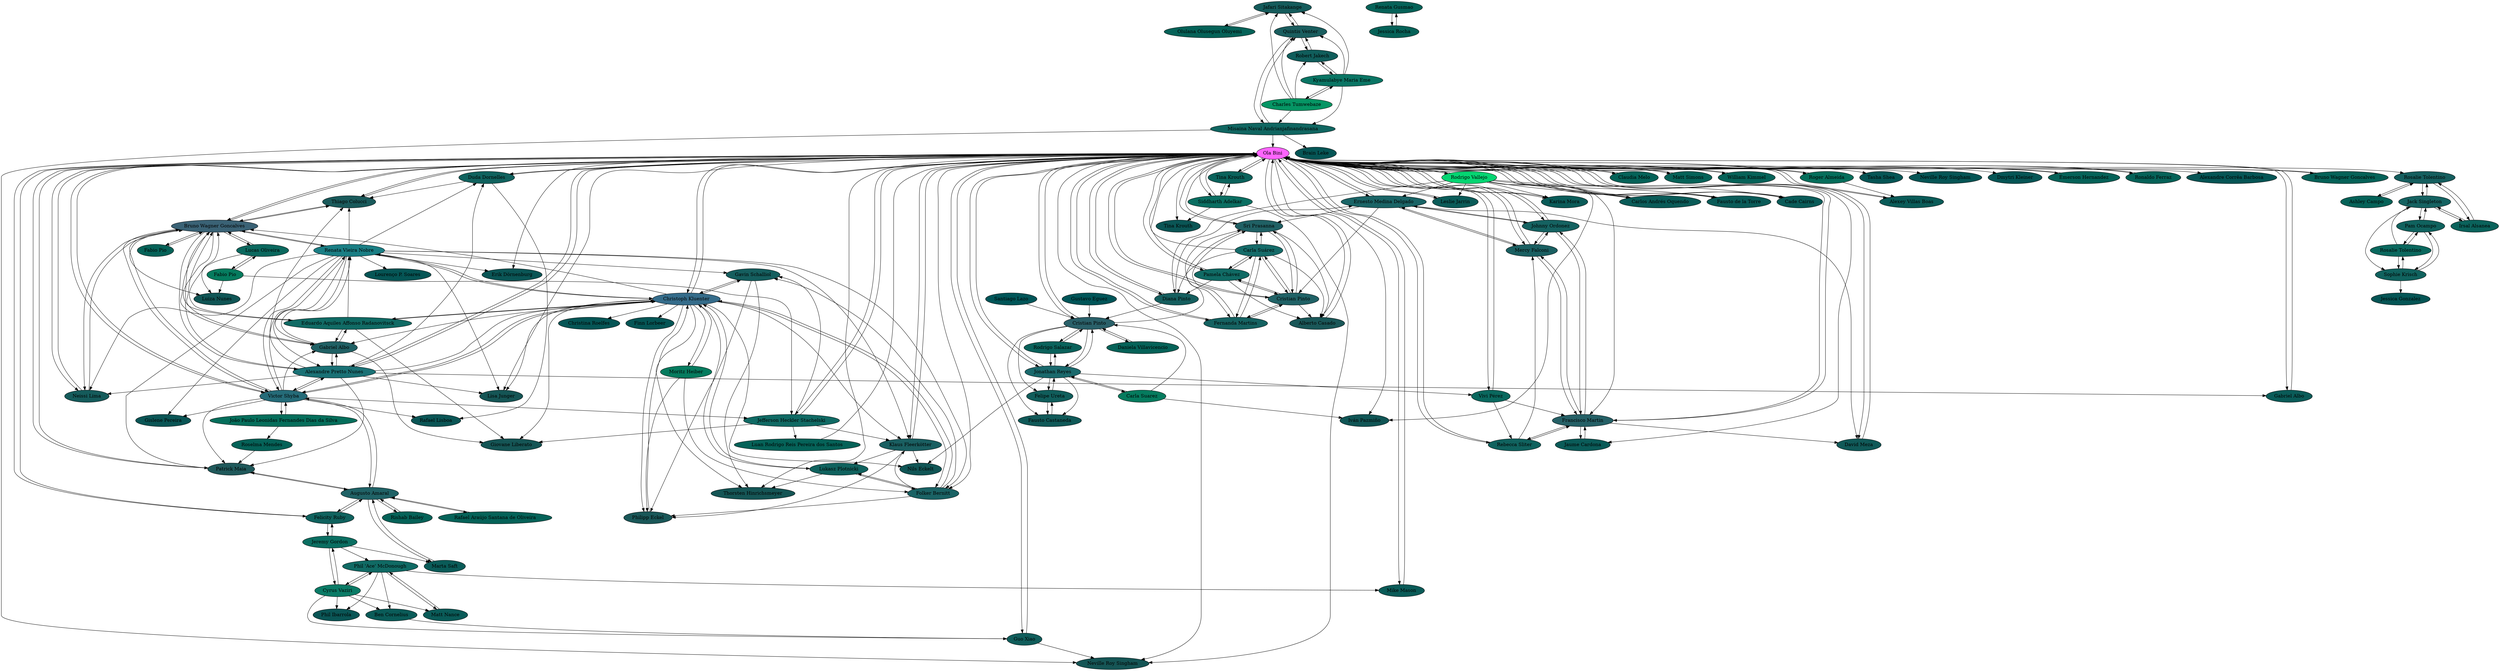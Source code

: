 digraph "Keyring Statistics" {
overlap=scale
splines=true
sep=.1
//10
node [style=filled]
//4 2 0.0833333333333333,0.358333333333333,0.35632183908046
"96F7C727" [fillcolor="0.498780912574016,0.767441860465116,0.358333333333333",label="Jafari Sitakange"]
//4 3 0.0833333333333333,0.370833333333333,0.367816091954023
"143052D0" [fillcolor="0.498250874562719,0.775280898876405,0.370833333333333",label="Gavin Schalliol"]
//1 1 0.0208333333333333,0.383333333333333,0.344827586206897
"82017E7E" [fillcolor="0.48229620821773,0.945652173913044,0.383333333333333",label="Renata Gusmao"]
//3 2 0.0625,0.366666666666667,0.35632183908046
"1F6C72FE" [fillcolor="0.494331601322626,0.829545454545455,0.366666666666667",label="Guo Xiao"]
//2 3 0.0416666666666667,0.408333333333333,0.367816091954023
"2ACCE022" [fillcolor="0.481583072100313,0.897959183673469,0.408333333333333",label="Rosalie Tolentino"]
//5 6 0.104166666666667,0.393333333333333,0.402298850574713
"275BDB05" [fillcolor="0.505012048192771,0.741071428571428,0.402298850574713",label="Ernesto Medina Delgado"]
//2 2 0.0416666666666667,0.383333333333333,0.35632183908046
"AD431B2F" [fillcolor="0.486823661340062,0.891304347826087,0.383333333333333",label="Rodrigo Salazar"]
//3 5 0.0625,0.416666666666667,0.390804597701149
"6C69CC5D" [fillcolor="0.487829614604463,0.85,0.416666666666667",label="Phil 'Ace' McDonough"]
//3 0 0.0625,0.333333333333333,0.333333333333333
"ECBAC7CB" [fillcolor="0.5,0.8125,0.333333333333333",label="Luiza Nunes"]
//2 2 0.0416666666666667,0.383333333333333,0.35632183908046
"32DAB0BC" [fillcolor="0.486823661340062,0.891304347826087,0.383333333333333",label="Tina Krouth"]
//1 2 0.0208333333333333,0.433333333333333,0.35632183908046
"14CE2DBE" [fillcolor="0.468884244746314,0.951923076923077,0.433333333333333",label="João Paulo Leonidas Fernandes Dias da Silva"]
//4 7 0.0833333333333333,0.420833333333333,0.413793103448276
"433416A1" [fillcolor="0.496523343266638,0.801980198019802,0.420833333333333",label="Carla Suárez"]
//1 1 0.0208333333333333,0.383333333333333,0.344827586206897
"BC9085F1" [fillcolor="0.48229620821773,0.945652173913044,0.383333333333333",label="Ashley Campo"]
//1 1 0.0208333333333333,0.383333333333333,0.344827586206897
"83FD50D4" [fillcolor="0.48229620821773,0.945652173913044,0.383333333333333",label="Claudia Melo"]
//1 1 0.0208333333333333,0.383333333333333,0.344827586206897
"9CE6BE93" [fillcolor="0.48229620821773,0.945652173913044,0.383333333333333",label="Matt Simons"]
//48 58 1,0.39375,1
"BB77E554" [fillcolor="0.833333333333333,0.60625,1",label="Ola Bini"]
//1 0 0.0208333333333333,0.333333333333333,0.333333333333333
"E9C6455B" [fillcolor="0.5,0.9375,0.333333333333333",label="Brain Leke"]
//3 3 0.0625,0.383333333333333,0.367816091954023
"44A7DFAF" [fillcolor="0.491939095387371,0.83695652173913,0.383333333333333",label="Duda Dornelles"]
//2 3 0.0416666666666667,0.408333333333333,0.367816091954023
"3200E052" [fillcolor="0.481583072100313,0.897959183673469,0.408333333333333",label="Lucas Oliveira"]
//1 1 0.0208333333333333,0.383333333333333,0.344827586206897
"AF294929" [fillcolor="0.48229620821773,0.945652173913044,0.383333333333333",label="William Kimmel"]
//2 1 0.0416666666666667,0.358333333333333,0.344827586206897
"30A587F0" [fillcolor="0.492891712038717,0.883720930232558,0.358333333333333",label="Alexey Villas Boas"]
//1 1 0.0208333333333333,0.383333333333333,0.344827586206897
"6CC4EE03" [fillcolor="0.48229620821773,0.945652173913044,0.383333333333333",label="Olulana Olusegun Oluyemi"]
//4 0 0.0833333333333333,0.333333333333333,0.333333333333333
"094AAA22" [fillcolor="0.5,0.75,0.333333333333333",label="Lisa Junger"]
//5 4 0.104166666666667,0.373333333333333,0.379310344827586
"DA52029D" [fillcolor="0.503620539599652,0.725378787878788,0.379310344827586",label="Klaus Fleerkötter"]
//2 1 0.0416666666666667,0.358333333333333,0.344827586206897
"27C9150E" [fillcolor="0.492891712038717,0.883720930232558,0.358333333333333",label="Marta Saft"]
//1 0 0.0208333333333333,0.333333333333333,0.333333333333333
"1685A6CC" [fillcolor="0.5,0.9375,0.333333333333333",label="Jessica Gonzalez"]
//6 6 0.125,0.383333333333333,0.402298850574713
"F72BB51D" [fillcolor="0.51139896373057,0.689285714285714,0.402298850574713",label="Augusto Amaral"]
//5 5 0.104166666666667,0.383333333333333,0.390804597701149
"DE05EE51" [fillcolor="0.504344193817878,0.733455882352941,0.390804597701149",label="Folker Bernitt"]
//2 1 0.0416666666666667,0.358333333333333,0.344827586206897
"A3851924" [fillcolor="0.492891712038717,0.883720930232558,0.358333333333333",label="Leslie Jarrin"]
//1 0 0.0208333333333333,0.333333333333333,0.333333333333333
"6BCD81C9" [fillcolor="0.5,0.9375,0.333333333333333",label="Tasha Shea"]
//6 5 0.125,0.375,0.390804597701149
"7EEBFC35" [fillcolor="0.50990990990991,0.680147058823529,0.390804597701149",label="Gabriel Albo"]
//1 3 0.0208333333333333,0.483333333333333,0.367816091954023
"E3423DE5" [fillcolor="0.458372165268717,0.956896551724138,0.483333333333333",label="Fabio Pio"]
//8 7 0.166666666666667,0.377083333333333,0.413793103448276
"6A6F3D96" [fillcolor="0.524757751937984,0.597222222222222,0.413793103448276",label="Cristian Pinto"]
//1 5 0.0208333333333333,0.583333333333333,0.390804597701149
"77149BE4" [fillcolor="0.442954448701575,0.964285714285714,0.583333333333333",label="Charles Tumwebaze"]
//3 3 0.0625,0.383333333333333,0.367816091954023
"9C533C4A" [fillcolor="0.491939095387371,0.83695652173913,0.383333333333333",label="Rebecca Sliter"]
//2 1 0.0416666666666667,0.358333333333333,0.344827586206897
"F82DC982" [fillcolor="0.492891712038717,0.883720930232558,0.358333333333333",label="Matt Nance"]
//1 3 0.0208333333333333,0.483333333333333,0.367816091954023
"F760FC8E" [fillcolor="0.458372165268717,0.956896551724138,0.483333333333333",label="Carla Suarez"]
//1 1 0.0208333333333333,0.383333333333333,0.344827586206897
"C30A0B2E" [fillcolor="0.48229620821773,0.945652173913044,0.383333333333333",label="Fabio Pio"]
//3 0 0.0625,0.333333333333333,0.333333333333333
"5CF42AA7" [fillcolor="0.5,0.8125,0.333333333333333",label="Nils Eckelt"]
//1 3 0.0208333333333333,0.483333333333333,0.367816091954023
"F75C32B1" [fillcolor="0.458372165268717,0.956896551724138,0.483333333333333",label="Moritz Heiber"]
//4 0 0.0833333333333333,0.333333333333333,0.333333333333333
"33D1CE78" [fillcolor="0.5,0.75,0.333333333333333",label="Giovane Liberato"]
//7 6 0.145833333333333,0.376190476190476,0.402298850574713
"408C215D" [fillcolor="0.516966786714686,0.6375,0.402298850574713",label="Francisco Martin"]
//2 4 0.0416666666666667,0.433333333333333,0.379310344827586
"26CAC048" [fillcolor="0.477011494252874,0.903846153846154,0.433333333333333",label="Jeremy Gordon"]
//1 0 0.0208333333333333,0.333333333333333,0.333333333333333
"BF379367" [fillcolor="0.5,0.9375,0.333333333333333",label="Christina Roelfes"]
//2 5 0.0416666666666667,0.458333333333333,0.390804597701149
"6F79F0AE" [fillcolor="0.472988505747126,0.909090909090909,0.458333333333333",label="Kyamulabye Maria Eme"]
//1 1 0.0208333333333333,0.383333333333333,0.344827586206897
"23D88464" [fillcolor="0.48229620821773,0.945652173913044,0.383333333333333",label="Luan Rodrigo Reis Pereira dos Santos"]
//3 3 0.0625,0.383333333333333,0.367816091954023
"154EB853" [fillcolor="0.491939095387371,0.83695652173913,0.383333333333333",label="Pam Ocampo"]
//4 4 0.0833333333333333,0.383333333333333,0.379310344827586
"76D502DD" [fillcolor="0.497765006385696,0.782608695652174,0.383333333333333",label="Jack Singleton"]
//0 1 0,0.333333333333333,0.344827586206897
"4F394673" [fillcolor="0.505555555555556,1,0.344827586206897",label="Santiago Lazo"]
//3 3 0.0625,0.383333333333333,0.367816091954023
"8560BFB4" [fillcolor="0.491939095387371,0.83695652173913,0.383333333333333",label="Sophie Krisch"]
//5 4 0.104166666666667,0.373333333333333,0.379310344827586
"678B6A68" [fillcolor="0.503620539599652,0.725378787878788,0.379310344827586",label="Mercy Falconi"]
//2 0 0.0416666666666667,0.333333333333333,0.333333333333333
"4C1FE8B6" [fillcolor="0.5,0.875,0.333333333333333",label="Gislene Pereira"]
//1 0 0.0208333333333333,0.333333333333333,0.333333333333333
"628DD739" [fillcolor="0.5,0.9375,0.333333333333333",label="Neville Roy Singham"]
//1 0 0.0208333333333333,0.333333333333333,0.333333333333333
"95B82AC8" [fillcolor="0.5,0.9375,0.333333333333333",label="Lourenço P. Soares"]
//5 11 0.104166666666667,0.443333333333333,0.459770114942529
"1E9988C4" [fillcolor="0.507703703703704,0.7734375,0.459770114942529",label="Alexandre Pretto Nunes"]
//3 1 0.0625,0.35,0.344827586206897
"42888BA8" [fillcolor="0.497001499250375,0.821428571428571,0.35",label="Fausto Castaneda"]
//3 1 0.0625,0.35,0.344827586206897
"B3DED49D" [fillcolor="0.497001499250375,0.821428571428571,0.35",label="David Meza"]
//1 0 0.0208333333333333,0.333333333333333,0.333333333333333
"A138D402" [fillcolor="0.5,0.9375,0.333333333333333",label="Finn Lorbeer"]
//3 0 0.0625,0.333333333333333,0.333333333333333
"A0203DEC" [fillcolor="0.5,0.8125,0.333333333333333",label="Iván Pazmiño"]
//5 3 0.104166666666667,0.363333333333333,0.367816091954023
"F6B5BFEE" [fillcolor="0.50283378746594,0.716796875,0.367816091954023",label="Quintis Venter"]
//2 1 0.0416666666666667,0.358333333333333,0.344827586206897
"0C4FB618" [fillcolor="0.492891712038717,0.883720930232558,0.358333333333333",label="Gabriel Albo"]
//11 11 0.229166666666667,0.383333333333333,0.459770114942529
"3E1C038B" [fillcolor="0.555244029075805,0.5015625,0.459770114942529",label="Bruno Wagner Goncalves"]
//4 4 0.0833333333333333,0.383333333333333,0.379310344827586
"E46BAEF6" [fillcolor="0.497765006385696,0.782608695652174,0.383333333333333",label="Fernanda Martins"]
//6 2 0.125,0.35,0.35632183908046
"703AEE4B" [fillcolor="0.504554865424431,0.649193548387097,0.35632183908046",label="Patrick Maia"]
//6 5 0.125,0.375,0.390804597701149
"3CFD49C8" [fillcolor="0.50990990990991,0.680147058823529,0.390804597701149",label="Sri Prasanna"]
//7 12 0.145833333333333,0.419047619047619,0.471264367816092
"8537F8E3" [fillcolor="0.526742352570167,0.690548780487805,0.471264367816092",label="Victor Shyba"]
//2 1 0.0416666666666667,0.358333333333333,0.344827586206897
"C6007297" [fillcolor="0.492891712038717,0.883720930232558,0.358333333333333",label="Karina Mora"]
//2 0 0.0416666666666667,0.333333333333333,0.333333333333333
"C060A870" [fillcolor="0.5,0.875,0.333333333333333",label="Rafael Lisboa"]
//1 0 0.0208333333333333,0.333333333333333,0.333333333333333
"9EBB18F4" [fillcolor="0.5,0.9375,0.333333333333333",label="Dmytri Kleiner"]
//1 1 0.0208333333333333,0.383333333333333,0.344827586206897
"A5DF2A8E" [fillcolor="0.48229620821773,0.945652173913044,0.383333333333333",label="Émerson Hernandez"]
//3 3 0.0625,0.383333333333333,0.367816091954023
"813DE512" [fillcolor="0.491939095387371,0.83695652173913,0.383333333333333",label="Lukasz Plotnicki"]
//1 1 0.0208333333333333,0.383333333333333,0.344827586206897
"EA5C7C4F" [fillcolor="0.48229620821773,0.945652173913044,0.383333333333333",label="Ronaldo Ferraz"]
//2 1 0.0416666666666667,0.358333333333333,0.344827586206897
"323E6F0D" [fillcolor="0.492891712038717,0.883720930232558,0.358333333333333",label="Jaume Cardona"]
//2 0 0.0416666666666667,0.333333333333333,0.333333333333333
"DACB5766" [fillcolor="0.5,0.875,0.333333333333333",label="Phil Ibarrola"]
//1 1 0.0208333333333333,0.383333333333333,0.344827586206897
"9B8676C9" [fillcolor="0.48229620821773,0.945652173913044,0.383333333333333",label="Rishab Bailey"]
//2 1 0.0416666666666667,0.358333333333333,0.344827586206897
"CBF793AD" [fillcolor="0.492891712038717,0.883720930232558,0.358333333333333",label="Carlos Andrés Oquendo"]
//1 1 0.0208333333333333,0.383333333333333,0.344827586206897
"02670419" [fillcolor="0.48229620821773,0.945652173913044,0.383333333333333",label="Jessica Rocha"]
//2 6 0.0416666666666667,0.483333333333333,0.402298850574713
"53BE59A7" [fillcolor="0.469420949902407,0.913793103448276,0.483333333333333",label="Cyrus Vaziri"]
//2 1 0.0416666666666667,0.358333333333333,0.344827586206897
"70BBBD1B" [fillcolor="0.492891712038717,0.883720930232558,0.358333333333333",label="Fausto de la Torre"]
//3 4 0.0625,0.4,0.379310344827586
"B7E33CAD" [fillcolor="0.48978288633461,0.84375,0.4",label="Misaina Naval Andrianjafinandrasana"]
//6 6 0.125,0.383333333333333,0.402298850574713
"AFF4D130" [fillcolor="0.51139896373057,0.689285714285714,0.402298850574713",label="Cristian Pinto"]
//2 2 0.0416666666666667,0.383333333333333,0.35632183908046
"E2AC7303" [fillcolor="0.486823661340062,0.891304347826087,0.383333333333333",label="Irsal Alsanea"]
//4 0 0.0833333333333333,0.333333333333333,0.333333333333333
"743A8C7E" [fillcolor="0.5,0.75,0.333333333333333",label="Neville Roy Singham"]
//3 5 0.0625,0.416666666666667,0.390804597701149
"36277123" [fillcolor="0.487829614604463,0.85,0.416666666666667",label="Jefferson Heckler Stachelski"]
//1 1 0.0208333333333333,0.383333333333333,0.344827586206897
"00CDA795" [fillcolor="0.48229620821773,0.945652173913044,0.383333333333333",label="Rafael Araújo Santana de Oliveira"]
//1 10 0.0208333333333333,0.833333333333333,0.448275862068966
"BD55253B" [fillcolor="0.421013852048335,0.975,0.833333333333333",label="Rodrigo Vallejo"]
//1 1 0.0208333333333333,0.383333333333333,0.344827586206897
"1957D785" [fillcolor="0.48229620821773,0.945652173913044,0.383333333333333",label="Daniela Villavicencio"]
//1 0 0.0208333333333333,0.333333333333333,0.333333333333333
"6DE45F17" [fillcolor="0.5,0.9375,0.333333333333333",label="Alexandre Corrêa Barbosa"]
//4 3 0.0833333333333333,0.370833333333333,0.367816091954023
"1064CCCF" [fillcolor="0.498250874562719,0.775280898876405,0.370833333333333",label="Diana Pinto"]
//4 2 0.0833333333333333,0.358333333333333,0.35632183908046
"66C99327" [fillcolor="0.498780912574016,0.767441860465116,0.358333333333333",label="Neissi Lima"]
//3 3 0.0625,0.383333333333333,0.367816091954023
"519405B2" [fillcolor="0.491939095387371,0.83695652173913,0.383333333333333",label="Felicity Ruby"]
//2 4 0.0416666666666667,0.433333333333333,0.379310344827586
"042D4486" [fillcolor="0.477011494252874,0.903846153846154,0.433333333333333",label="Siddharth Adelkar"]
//3 2 0.0625,0.366666666666667,0.35632183908046
"BDC09B8D" [fillcolor="0.494331601322626,0.829545454545455,0.366666666666667",label="Felipe Ureta"]
//2 1 0.0416666666666667,0.358333333333333,0.344827586206897
"52A07C26" [fillcolor="0.492891712038717,0.883720930232558,0.358333333333333",label="Cade Cairns"]
//1 2 0.0208333333333333,0.433333333333333,0.35632183908046
"FDB6EA6C" [fillcolor="0.468884244746314,0.951923076923077,0.433333333333333",label="Roger Almeida"]
//2 0 0.0416666666666667,0.333333333333333,0.333333333333333
"9712FFE8" [fillcolor="0.5,0.875,0.333333333333333",label="Tina Krouth"]
//5 8 0.104166666666667,0.413333333333333,0.425287356321839
"141C1EBE" [fillcolor="0.5062043251305,0.755067567567568,0.425287356321839",label="Jonathan Reyes"]
//2 3 0.0416666666666667,0.408333333333333,0.367816091954023
"E62BFC43" [fillcolor="0.481583072100313,0.897959183673469,0.408333333333333",label="Vivi Pérez"]
//4 0 0.0833333333333333,0.333333333333333,0.333333333333333
"445A6930" [fillcolor="0.5,0.75,0.333333333333333",label="Thorsten Hinrichsmeyer"]
//5 1 0.104166666666667,0.343333333333333,0.344827586206897
"7E93770F" [fillcolor="0.501034825870647,0.697916666666667,0.344827586206897",label="Alberto Casado"]
//10 18 0.208333333333333,0.423333333333333,0.540229885057471
"E9691A14" [fillcolor="0.558701298701299,0.61436170212766,0.540229885057471",label="Christoph Kluenter"]
//2 1 0.0416666666666667,0.358333333333333,0.344827586206897
"48577D6B" [fillcolor="0.492891712038717,0.883720930232558,0.358333333333333",label="Ben Cornelius"]
//0 1 0,0.333333333333333,0.344827586206897
"C2D9A3D7" [fillcolor="0.505555555555556,1,0.344827586206897",label="Gustavo Eguez"]
//1 1 0.0208333333333333,0.383333333333333,0.344827586206897
"6B9A6F2D" [fillcolor="0.48229620821773,0.945652173913044,0.383333333333333",label="Roselma Mendes"]
//3 5 0.0625,0.416666666666667,0.390804597701149
"64870192" [fillcolor="0.487829614604463,0.85,0.416666666666667",label="Eduardo Aquiles Affonso Radanovitsck"]
//3 5 0.0625,0.416666666666667,0.390804597701149
"4A857BA4" [fillcolor="0.487829614604463,0.85,0.416666666666667",label="Pamela Chávez"]
//5 2 0.104166666666667,0.353333333333333,0.35632183908046
"3B27C5E2" [fillcolor="0.501975308641975,0.707661290322581,0.35632183908046",label="Thiago Colucci"]
//5 16 0.104166666666667,0.493333333333333,0.517241379310345
"33E3BF7A" [fillcolor="0.509646376811594,0.798611111111111,0.517241379310345",label="Renata Vieira Nobre"]
//4 4 0.0833333333333333,0.383333333333333,0.379310344827586
"F4A8A574" [fillcolor="0.497765006385696,0.782608695652174,0.383333333333333",label="Johnny Ordonez"]
//5 1 0.104166666666667,0.343333333333333,0.344827586206897
"80CFCE7E" [fillcolor="0.501034825870647,0.697916666666667,0.344827586206897",label="Philipp Eckel"]
//3 2 0.0625,0.366666666666667,0.35632183908046
"9496B716" [fillcolor="0.494331601322626,0.829545454545455,0.366666666666667",label="Robert Jakech"]
//2 1 0.0416666666666667,0.358333333333333,0.344827586206897
"1CD3507B" [fillcolor="0.492891712038717,0.883720930232558,0.358333333333333",label="Mike Mason"]
//4 3 0.0833333333333333,0.370833333333333,0.367816091954023
"875D87B9" [fillcolor="0.498250874562719,0.775280898876405,0.370833333333333",label="Rosalie Tolentino"]
//1 1 0.0208333333333333,0.383333333333333,0.344827586206897
"4889C853" [fillcolor="0.48229620821773,0.945652173913044,0.383333333333333",label="Bruno Wagner Goncalves"]
//2 0 0.0416666666666667,0.333333333333333,0.333333333333333
"AAEE5B5C" [fillcolor="0.5,0.875,0.333333333333333",label="Erik Dörnenburg"]
{ "F72BB51D" } -> "00CDA795"
{ "82017E7E" } -> "02670419"
{ "BB77E554" "32DAB0BC" } -> "042D4486"
{ "E9691A14" "1E9988C4" "BB77E554" "33E3BF7A" } -> "094AAA22"
{ "BB77E554" "1E9988C4" } -> "0C4FB618"
{ "433416A1" "BD55253B" "BB77E554" "4A857BA4" } -> "1064CCCF"
{ "F760FC8E" "AD431B2F" "BB77E554" "BDC09B8D" "6A6F3D96" } -> "141C1EBE"
{ "E9691A14" "36277123" "33E3BF7A" "DE05EE51" } -> "143052D0"
{ "8537F8E3" } -> "14CE2DBE"
{ "76D502DD" "2ACCE022" "8560BFB4" } -> "154EB853"
{ "8560BFB4" } -> "1685A6CC"
{ "6A6F3D96" } -> "1957D785"
{ "BB77E554" "6C69CC5D" } -> "1CD3507B"
{ "33E3BF7A" "BB77E554" "3E1C038B" "7EEBFC35" "8537F8E3" } -> "1E9988C4"
{ "48577D6B" "53BE59A7" "BB77E554" } -> "1F6C72FE"
{ "36277123" } -> "23D88464"
{ "519405B2" "53BE59A7" } -> "26CAC048"
{ "BD55253B" "BB77E554" "678B6A68" "1064CCCF" "F4A8A574" } -> "275BDB05"
{ "26CAC048" "F72BB51D" } -> "27C9150E"
{ "8560BFB4" "154EB853" } -> "2ACCE022"
{ "FDB6EA6C" "BB77E554" } -> "30A587F0"
{ "E3423DE5" "3E1C038B" } -> "3200E052"
{ "BB77E554" "408C215D" } -> "323E6F0D"
{ "BB77E554" "042D4486" } -> "32DAB0BC"
{ "7EEBFC35" "E9691A14" "36277123" "64870192" } -> "33D1CE78"
{ "E9691A14" "8537F8E3" "7EEBFC35" "3E1C038B" "64870192" } -> "33E3BF7A"
{ "E3423DE5" "8537F8E3" "BB77E554" } -> "36277123"
{ "33E3BF7A" "BB77E554" "3E1C038B" "1E9988C4" "44A7DFAF" } -> "3B27C5E2"
{ "E46BAEF6" "6A6F3D96" "AFF4D130" "275BDB05" "433416A1" "BB77E554" } -> "3CFD49C8"
{ "E9691A14" "8537F8E3" "3200E052" "1E9988C4" "66C99327" "64870192" "3B27C5E2" "33E3BF7A" "7EEBFC35" "BB77E554" "C30A0B2E" } -> "3E1C038B"
{ "F4A8A574" "E62BFC43" "BB77E554" "678B6A68" "9C533C4A" "BD55253B" "323E6F0D" } -> "408C215D"
{ "141C1EBE" "BDC09B8D" "6A6F3D96" } -> "42888BA8"
{ "E46BAEF6" "4A857BA4" "AFF4D130" "3CFD49C8" } -> "433416A1"
{ "813DE512" "BB77E554" "143052D0" "E9691A14" } -> "445A6930"
{ "1E9988C4" "BB77E554" "33E3BF7A" } -> "44A7DFAF"
{ "53BE59A7" "6C69CC5D" } -> "48577D6B"
{ "BB77E554" } -> "4889C853"
{ "433416A1" "BB77E554" "AFF4D130" } -> "4A857BA4"
{ "8537F8E3" "33E3BF7A" } -> "4C1FE8B6"
{ "F72BB51D" "26CAC048" "BB77E554" } -> "519405B2"
{ "BB77E554" "BD55253B" } -> "52A07C26"
{ "6C69CC5D" "26CAC048" } -> "53BE59A7"
{ "DA52029D" "E9691A14" "141C1EBE" } -> "5CF42AA7"
{ "BB77E554" } -> "628DD739"
{ "3E1C038B" "7EEBFC35" "E9691A14" } -> "64870192"
{ "3E1C038B" "BB77E554" "1E9988C4" "33E3BF7A" } -> "66C99327"
{ "F4A8A574" "408C215D" "275BDB05" "9C533C4A" "BB77E554" } -> "678B6A68"
{ "4F394673" "141C1EBE" "BB77E554" "C2D9A3D7" "F760FC8E" "AD431B2F" "1957D785" "1064CCCF" } -> "6A6F3D96"
{ "14CE2DBE" } -> "6B9A6F2D"
{ "BB77E554" } -> "6BCD81C9"
{ "F82DC982" "53BE59A7" "26CAC048" } -> "6C69CC5D"
{ "96F7C727" } -> "6CC4EE03"
{ "BB77E554" } -> "6DE45F17"
{ "9496B716" "77149BE4" } -> "6F79F0AE"
{ "F72BB51D" "1E9988C4" "BB77E554" "8537F8E3" "6B9A6F2D" "33E3BF7A" } -> "703AEE4B"
{ "BB77E554" "BD55253B" } -> "70BBBD1B"
{ "1F6C72FE" "B7E33CAD" "042D4486" "BB77E554" } -> "743A8C7E"
{ "E2AC7303" "2ACCE022" "154EB853" "875D87B9" } -> "76D502DD"
{ "6F79F0AE" } -> "77149BE4"
{ "3CFD49C8" "433416A1" "BB77E554" "4A857BA4" "AFF4D130" } -> "7E93770F"
{ "64870192" "33E3BF7A" "E9691A14" "1E9988C4" "3E1C038B" "8537F8E3" } -> "7EEBFC35"
{ "143052D0" "E9691A14" "DE05EE51" "DA52029D" "F75C32B1" } -> "80CFCE7E"
{ "DE05EE51" "DA52029D" "E9691A14" } -> "813DE512"
{ "02670419" } -> "82017E7E"
{ "BB77E554" } -> "83FD50D4"
{ "E9691A14" "F72BB51D" "BB77E554" "1E9988C4" "3E1C038B" "33E3BF7A" "14CE2DBE" } -> "8537F8E3"
{ "154EB853" "2ACCE022" "76D502DD" } -> "8560BFB4"
{ "BC9085F1" "BB77E554" "76D502DD" "E2AC7303" } -> "875D87B9"
{ "6F79F0AE" "F6B5BFEE" "77149BE4" } -> "9496B716"
{ "33E3BF7A" } -> "95B82AC8"
{ "6F79F0AE" "F6B5BFEE" "6CC4EE03" "77149BE4" } -> "96F7C727"
{ "BB77E554" "042D4486" } -> "9712FFE8"
{ "F72BB51D" } -> "9B8676C9"
{ "408C215D" "E62BFC43" "BB77E554" } -> "9C533C4A"
{ "BB77E554" } -> "9CE6BE93"
{ "BB77E554" } -> "9EBB18F4"
{ "BB77E554" "F760FC8E" "BD55253B" } -> "A0203DEC"
{ "E9691A14" } -> "A138D402"
{ "BD55253B" "BB77E554" } -> "A3851924"
{ "BB77E554" } -> "A5DF2A8E"
{ "BB77E554" "33E3BF7A" } -> "AAEE5B5C"
{ "6A6F3D96" "141C1EBE" } -> "AD431B2F"
{ "BB77E554" } -> "AF294929"
{ "4A857BA4" "E46BAEF6" "433416A1" "BB77E554" "3CFD49C8" "275BDB05" } -> "AFF4D130"
{ "408C215D" "BB77E554" "275BDB05" } -> "B3DED49D"
{ "F6B5BFEE" "6F79F0AE" "77149BE4" } -> "B7E33CAD"
{ "BD55253B" "A3851924" "36277123" "66C99327" "C6007297" "275BDB05" "1064CCCF" "1F6C72FE" "6A6F3D96" "9C533C4A" "141C1EBE" "042D4486" "52A07C26" "FDB6EA6C" "519405B2" "433416A1" "7E93770F" "A5DF2A8E" "E9691A14" "32DAB0BC" "408C215D" "E62BFC43" "678B6A68" "EA5C7C4F" "83FD50D4" "9CE6BE93" "23D88464" "1E9988C4" "44A7DFAF" "3B27C5E2" "F4A8A574" "4A857BA4" "CBF793AD" "0C4FB618" "3E1C038B" "B3DED49D" "AF294929" "30A587F0" "8537F8E3" "3CFD49C8" "4889C853" "AFF4D130" "703AEE4B" "1CD3507B" "E46BAEF6" "70BBBD1B" "DA52029D" "B7E33CAD" } -> "BB77E554"
{ "875D87B9" } -> "BC9085F1"
{ "BB77E554" } -> "BD55253B"
{ "42888BA8" "6A6F3D96" "141C1EBE" } -> "BDC09B8D"
{ "E9691A14" } -> "BF379367"
{ "44A7DFAF" "8537F8E3" } -> "C060A870"
{ "3E1C038B" } -> "C30A0B2E"
{ "BB77E554" "BD55253B" } -> "C6007297"
{ "BB77E554" "BD55253B" } -> "CBF793AD"
{ "DE05EE51" "33E3BF7A" "36277123" "BB77E554" "E9691A14" } -> "DA52029D"
{ "6C69CC5D" "53BE59A7" } -> "DACB5766"
{ "BB77E554" "E9691A14" "33E3BF7A" "F75C32B1" "813DE512" } -> "DE05EE51"
{ "76D502DD" "875D87B9" } -> "E2AC7303"
{ "3200E052" } -> "E3423DE5"
{ "AFF4D130" "BB77E554" "433416A1" "3CFD49C8" } -> "E46BAEF6"
{ "141C1EBE" "BB77E554" } -> "E62BFC43"
{ "BB77E554" "143052D0" "80CFCE7E" "DE05EE51" "813DE512" "1E9988C4" "8537F8E3" "33E3BF7A" "F75C32B1" "64870192" } -> "E9691A14"
{ "B7E33CAD" } -> "E9C6455B"
{ "BB77E554" } -> "EA5C7C4F"
{ "E3423DE5" "3E1C038B" "3200E052" } -> "ECBAC7CB"
{ "408C215D" "BB77E554" "678B6A68" "275BDB05" } -> "F4A8A574"
{ "77149BE4" "B7E33CAD" "6F79F0AE" "9496B716" "96F7C727" } -> "F6B5BFEE"
{ "27C9150E" "9B8676C9" "703AEE4B" "519405B2" "8537F8E3" "00CDA795" } -> "F72BB51D"
{ "E9691A14" } -> "F75C32B1"
{ "141C1EBE" } -> "F760FC8E"
{ "53BE59A7" "6C69CC5D" } -> "F82DC982"
{ "BB77E554" } -> "FDB6EA6C"
}
